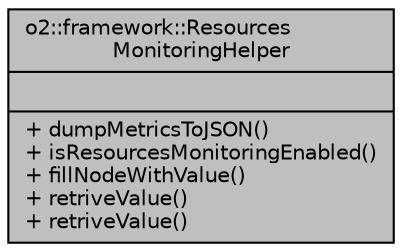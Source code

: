digraph "o2::framework::ResourcesMonitoringHelper"
{
 // INTERACTIVE_SVG=YES
  bgcolor="transparent";
  edge [fontname="Helvetica",fontsize="10",labelfontname="Helvetica",labelfontsize="10"];
  node [fontname="Helvetica",fontsize="10",shape=record];
  Node1 [label="{o2::framework::Resources\lMonitoringHelper\n||+ dumpMetricsToJSON()\l+ isResourcesMonitoringEnabled()\l+ fillNodeWithValue()\l+ retriveValue()\l+ retriveValue()\l}",height=0.2,width=0.4,color="black", fillcolor="grey75", style="filled", fontcolor="black"];
}
